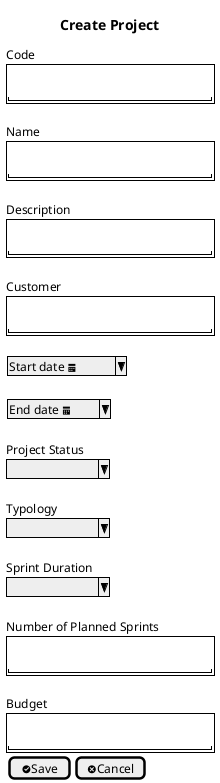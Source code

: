 @startsalt
{

title Create Project
Code
{+
   .
   "                         "
}
.
Name
{+
   .
   "                         "
}
.
Description
{+
   .
   "                         "
}
.
Customer
{+
   .
   "                         "
}
.
{ ^Start date <&calendar>^}

.
{ ^End date <&calendar>^}
.
Project Status
^           ^
.
Typology
^           ^
.
Sprint Duration
^           ^
.
Number of Planned Sprints
{+
   .
   "                         "
}
.
Budget
{+
   .
   "                         "
}

{  [<&circle-check>Save ] |
[<&circle-x>Cancel]}


}




@endsalt
